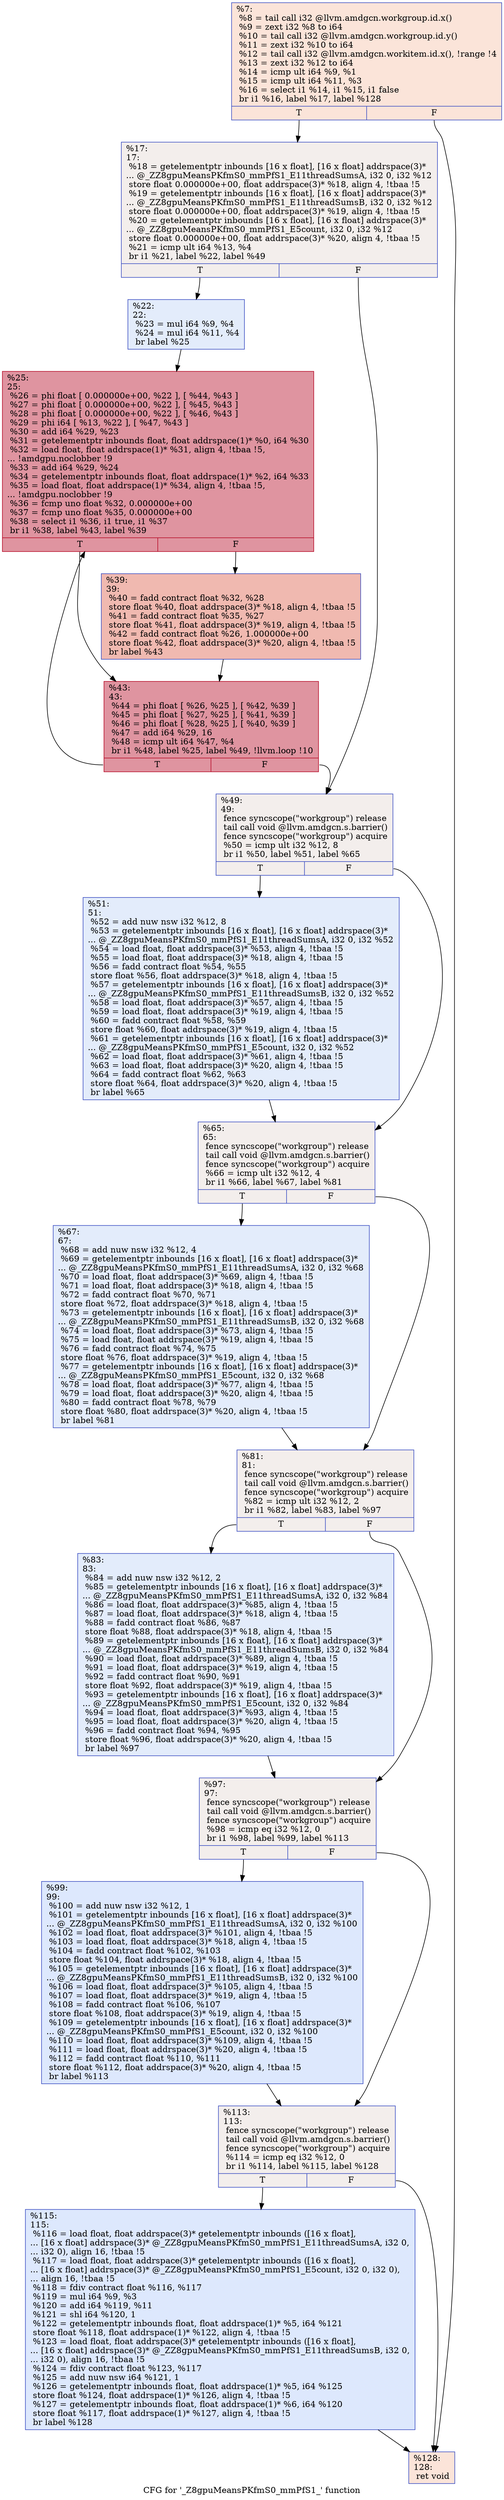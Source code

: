 digraph "CFG for '_Z8gpuMeansPKfmS0_mmPfS1_' function" {
	label="CFG for '_Z8gpuMeansPKfmS0_mmPfS1_' function";

	Node0x5c95230 [shape=record,color="#3d50c3ff", style=filled, fillcolor="#f5c1a970",label="{%7:\l  %8 = tail call i32 @llvm.amdgcn.workgroup.id.x()\l  %9 = zext i32 %8 to i64\l  %10 = tail call i32 @llvm.amdgcn.workgroup.id.y()\l  %11 = zext i32 %10 to i64\l  %12 = tail call i32 @llvm.amdgcn.workitem.id.x(), !range !4\l  %13 = zext i32 %12 to i64\l  %14 = icmp ult i64 %9, %1\l  %15 = icmp ult i64 %11, %3\l  %16 = select i1 %14, i1 %15, i1 false\l  br i1 %16, label %17, label %128\l|{<s0>T|<s1>F}}"];
	Node0x5c95230:s0 -> Node0x5c953e0;
	Node0x5c95230:s1 -> Node0x5c96e30;
	Node0x5c953e0 [shape=record,color="#3d50c3ff", style=filled, fillcolor="#e3d9d370",label="{%17:\l17:                                               \l  %18 = getelementptr inbounds [16 x float], [16 x float] addrspace(3)*\l... @_ZZ8gpuMeansPKfmS0_mmPfS1_E11threadSumsA, i32 0, i32 %12\l  store float 0.000000e+00, float addrspace(3)* %18, align 4, !tbaa !5\l  %19 = getelementptr inbounds [16 x float], [16 x float] addrspace(3)*\l... @_ZZ8gpuMeansPKfmS0_mmPfS1_E11threadSumsB, i32 0, i32 %12\l  store float 0.000000e+00, float addrspace(3)* %19, align 4, !tbaa !5\l  %20 = getelementptr inbounds [16 x float], [16 x float] addrspace(3)*\l... @_ZZ8gpuMeansPKfmS0_mmPfS1_E5count, i32 0, i32 %12\l  store float 0.000000e+00, float addrspace(3)* %20, align 4, !tbaa !5\l  %21 = icmp ult i64 %13, %4\l  br i1 %21, label %22, label %49\l|{<s0>T|<s1>F}}"];
	Node0x5c953e0:s0 -> Node0x5c96f80;
	Node0x5c953e0:s1 -> Node0x5c98640;
	Node0x5c96f80 [shape=record,color="#3d50c3ff", style=filled, fillcolor="#bfd3f670",label="{%22:\l22:                                               \l  %23 = mul i64 %9, %4\l  %24 = mul i64 %11, %4\l  br label %25\l}"];
	Node0x5c96f80 -> Node0x5c988a0;
	Node0x5c988a0 [shape=record,color="#b70d28ff", style=filled, fillcolor="#b70d2870",label="{%25:\l25:                                               \l  %26 = phi float [ 0.000000e+00, %22 ], [ %44, %43 ]\l  %27 = phi float [ 0.000000e+00, %22 ], [ %45, %43 ]\l  %28 = phi float [ 0.000000e+00, %22 ], [ %46, %43 ]\l  %29 = phi i64 [ %13, %22 ], [ %47, %43 ]\l  %30 = add i64 %29, %23\l  %31 = getelementptr inbounds float, float addrspace(1)* %0, i64 %30\l  %32 = load float, float addrspace(1)* %31, align 4, !tbaa !5,\l... !amdgpu.noclobber !9\l  %33 = add i64 %29, %24\l  %34 = getelementptr inbounds float, float addrspace(1)* %2, i64 %33\l  %35 = load float, float addrspace(1)* %34, align 4, !tbaa !5,\l... !amdgpu.noclobber !9\l  %36 = fcmp uno float %32, 0.000000e+00\l  %37 = fcmp uno float %35, 0.000000e+00\l  %38 = select i1 %36, i1 true, i1 %37\l  br i1 %38, label %43, label %39\l|{<s0>T|<s1>F}}"];
	Node0x5c988a0:s0 -> Node0x5c98960;
	Node0x5c988a0:s1 -> Node0x5c99c50;
	Node0x5c99c50 [shape=record,color="#3d50c3ff", style=filled, fillcolor="#de614d70",label="{%39:\l39:                                               \l  %40 = fadd contract float %32, %28\l  store float %40, float addrspace(3)* %18, align 4, !tbaa !5\l  %41 = fadd contract float %35, %27\l  store float %41, float addrspace(3)* %19, align 4, !tbaa !5\l  %42 = fadd contract float %26, 1.000000e+00\l  store float %42, float addrspace(3)* %20, align 4, !tbaa !5\l  br label %43\l}"];
	Node0x5c99c50 -> Node0x5c98960;
	Node0x5c98960 [shape=record,color="#b70d28ff", style=filled, fillcolor="#b70d2870",label="{%43:\l43:                                               \l  %44 = phi float [ %26, %25 ], [ %42, %39 ]\l  %45 = phi float [ %27, %25 ], [ %41, %39 ]\l  %46 = phi float [ %28, %25 ], [ %40, %39 ]\l  %47 = add i64 %29, 16\l  %48 = icmp ult i64 %47, %4\l  br i1 %48, label %25, label %49, !llvm.loop !10\l|{<s0>T|<s1>F}}"];
	Node0x5c98960:s0 -> Node0x5c988a0;
	Node0x5c98960:s1 -> Node0x5c98640;
	Node0x5c98640 [shape=record,color="#3d50c3ff", style=filled, fillcolor="#e3d9d370",label="{%49:\l49:                                               \l  fence syncscope(\"workgroup\") release\l  tail call void @llvm.amdgcn.s.barrier()\l  fence syncscope(\"workgroup\") acquire\l  %50 = icmp ult i32 %12, 8\l  br i1 %50, label %51, label %65\l|{<s0>T|<s1>F}}"];
	Node0x5c98640:s0 -> Node0x5c9a880;
	Node0x5c98640:s1 -> Node0x5c9a8d0;
	Node0x5c9a880 [shape=record,color="#3d50c3ff", style=filled, fillcolor="#bfd3f670",label="{%51:\l51:                                               \l  %52 = add nuw nsw i32 %12, 8\l  %53 = getelementptr inbounds [16 x float], [16 x float] addrspace(3)*\l... @_ZZ8gpuMeansPKfmS0_mmPfS1_E11threadSumsA, i32 0, i32 %52\l  %54 = load float, float addrspace(3)* %53, align 4, !tbaa !5\l  %55 = load float, float addrspace(3)* %18, align 4, !tbaa !5\l  %56 = fadd contract float %54, %55\l  store float %56, float addrspace(3)* %18, align 4, !tbaa !5\l  %57 = getelementptr inbounds [16 x float], [16 x float] addrspace(3)*\l... @_ZZ8gpuMeansPKfmS0_mmPfS1_E11threadSumsB, i32 0, i32 %52\l  %58 = load float, float addrspace(3)* %57, align 4, !tbaa !5\l  %59 = load float, float addrspace(3)* %19, align 4, !tbaa !5\l  %60 = fadd contract float %58, %59\l  store float %60, float addrspace(3)* %19, align 4, !tbaa !5\l  %61 = getelementptr inbounds [16 x float], [16 x float] addrspace(3)*\l... @_ZZ8gpuMeansPKfmS0_mmPfS1_E5count, i32 0, i32 %52\l  %62 = load float, float addrspace(3)* %61, align 4, !tbaa !5\l  %63 = load float, float addrspace(3)* %20, align 4, !tbaa !5\l  %64 = fadd contract float %62, %63\l  store float %64, float addrspace(3)* %20, align 4, !tbaa !5\l  br label %65\l}"];
	Node0x5c9a880 -> Node0x5c9a8d0;
	Node0x5c9a8d0 [shape=record,color="#3d50c3ff", style=filled, fillcolor="#e3d9d370",label="{%65:\l65:                                               \l  fence syncscope(\"workgroup\") release\l  tail call void @llvm.amdgcn.s.barrier()\l  fence syncscope(\"workgroup\") acquire\l  %66 = icmp ult i32 %12, 4\l  br i1 %66, label %67, label %81\l|{<s0>T|<s1>F}}"];
	Node0x5c9a8d0:s0 -> Node0x5c9b750;
	Node0x5c9a8d0:s1 -> Node0x5c9b7a0;
	Node0x5c9b750 [shape=record,color="#3d50c3ff", style=filled, fillcolor="#bfd3f670",label="{%67:\l67:                                               \l  %68 = add nuw nsw i32 %12, 4\l  %69 = getelementptr inbounds [16 x float], [16 x float] addrspace(3)*\l... @_ZZ8gpuMeansPKfmS0_mmPfS1_E11threadSumsA, i32 0, i32 %68\l  %70 = load float, float addrspace(3)* %69, align 4, !tbaa !5\l  %71 = load float, float addrspace(3)* %18, align 4, !tbaa !5\l  %72 = fadd contract float %70, %71\l  store float %72, float addrspace(3)* %18, align 4, !tbaa !5\l  %73 = getelementptr inbounds [16 x float], [16 x float] addrspace(3)*\l... @_ZZ8gpuMeansPKfmS0_mmPfS1_E11threadSumsB, i32 0, i32 %68\l  %74 = load float, float addrspace(3)* %73, align 4, !tbaa !5\l  %75 = load float, float addrspace(3)* %19, align 4, !tbaa !5\l  %76 = fadd contract float %74, %75\l  store float %76, float addrspace(3)* %19, align 4, !tbaa !5\l  %77 = getelementptr inbounds [16 x float], [16 x float] addrspace(3)*\l... @_ZZ8gpuMeansPKfmS0_mmPfS1_E5count, i32 0, i32 %68\l  %78 = load float, float addrspace(3)* %77, align 4, !tbaa !5\l  %79 = load float, float addrspace(3)* %20, align 4, !tbaa !5\l  %80 = fadd contract float %78, %79\l  store float %80, float addrspace(3)* %20, align 4, !tbaa !5\l  br label %81\l}"];
	Node0x5c9b750 -> Node0x5c9b7a0;
	Node0x5c9b7a0 [shape=record,color="#3d50c3ff", style=filled, fillcolor="#e3d9d370",label="{%81:\l81:                                               \l  fence syncscope(\"workgroup\") release\l  tail call void @llvm.amdgcn.s.barrier()\l  fence syncscope(\"workgroup\") acquire\l  %82 = icmp ult i32 %12, 2\l  br i1 %82, label %83, label %97\l|{<s0>T|<s1>F}}"];
	Node0x5c9b7a0:s0 -> Node0x5c9c410;
	Node0x5c9b7a0:s1 -> Node0x5c9c460;
	Node0x5c9c410 [shape=record,color="#3d50c3ff", style=filled, fillcolor="#bfd3f670",label="{%83:\l83:                                               \l  %84 = add nuw nsw i32 %12, 2\l  %85 = getelementptr inbounds [16 x float], [16 x float] addrspace(3)*\l... @_ZZ8gpuMeansPKfmS0_mmPfS1_E11threadSumsA, i32 0, i32 %84\l  %86 = load float, float addrspace(3)* %85, align 4, !tbaa !5\l  %87 = load float, float addrspace(3)* %18, align 4, !tbaa !5\l  %88 = fadd contract float %86, %87\l  store float %88, float addrspace(3)* %18, align 4, !tbaa !5\l  %89 = getelementptr inbounds [16 x float], [16 x float] addrspace(3)*\l... @_ZZ8gpuMeansPKfmS0_mmPfS1_E11threadSumsB, i32 0, i32 %84\l  %90 = load float, float addrspace(3)* %89, align 4, !tbaa !5\l  %91 = load float, float addrspace(3)* %19, align 4, !tbaa !5\l  %92 = fadd contract float %90, %91\l  store float %92, float addrspace(3)* %19, align 4, !tbaa !5\l  %93 = getelementptr inbounds [16 x float], [16 x float] addrspace(3)*\l... @_ZZ8gpuMeansPKfmS0_mmPfS1_E5count, i32 0, i32 %84\l  %94 = load float, float addrspace(3)* %93, align 4, !tbaa !5\l  %95 = load float, float addrspace(3)* %20, align 4, !tbaa !5\l  %96 = fadd contract float %94, %95\l  store float %96, float addrspace(3)* %20, align 4, !tbaa !5\l  br label %97\l}"];
	Node0x5c9c410 -> Node0x5c9c460;
	Node0x5c9c460 [shape=record,color="#3d50c3ff", style=filled, fillcolor="#e3d9d370",label="{%97:\l97:                                               \l  fence syncscope(\"workgroup\") release\l  tail call void @llvm.amdgcn.s.barrier()\l  fence syncscope(\"workgroup\") acquire\l  %98 = icmp eq i32 %12, 0\l  br i1 %98, label %99, label %113\l|{<s0>T|<s1>F}}"];
	Node0x5c9c460:s0 -> Node0x5c9d0d0;
	Node0x5c9c460:s1 -> Node0x5c9d120;
	Node0x5c9d0d0 [shape=record,color="#3d50c3ff", style=filled, fillcolor="#b2ccfb70",label="{%99:\l99:                                               \l  %100 = add nuw nsw i32 %12, 1\l  %101 = getelementptr inbounds [16 x float], [16 x float] addrspace(3)*\l... @_ZZ8gpuMeansPKfmS0_mmPfS1_E11threadSumsA, i32 0, i32 %100\l  %102 = load float, float addrspace(3)* %101, align 4, !tbaa !5\l  %103 = load float, float addrspace(3)* %18, align 4, !tbaa !5\l  %104 = fadd contract float %102, %103\l  store float %104, float addrspace(3)* %18, align 4, !tbaa !5\l  %105 = getelementptr inbounds [16 x float], [16 x float] addrspace(3)*\l... @_ZZ8gpuMeansPKfmS0_mmPfS1_E11threadSumsB, i32 0, i32 %100\l  %106 = load float, float addrspace(3)* %105, align 4, !tbaa !5\l  %107 = load float, float addrspace(3)* %19, align 4, !tbaa !5\l  %108 = fadd contract float %106, %107\l  store float %108, float addrspace(3)* %19, align 4, !tbaa !5\l  %109 = getelementptr inbounds [16 x float], [16 x float] addrspace(3)*\l... @_ZZ8gpuMeansPKfmS0_mmPfS1_E5count, i32 0, i32 %100\l  %110 = load float, float addrspace(3)* %109, align 4, !tbaa !5\l  %111 = load float, float addrspace(3)* %20, align 4, !tbaa !5\l  %112 = fadd contract float %110, %111\l  store float %112, float addrspace(3)* %20, align 4, !tbaa !5\l  br label %113\l}"];
	Node0x5c9d0d0 -> Node0x5c9d120;
	Node0x5c9d120 [shape=record,color="#3d50c3ff", style=filled, fillcolor="#e3d9d370",label="{%113:\l113:                                              \l  fence syncscope(\"workgroup\") release\l  tail call void @llvm.amdgcn.s.barrier()\l  fence syncscope(\"workgroup\") acquire\l  %114 = icmp eq i32 %12, 0\l  br i1 %114, label %115, label %128\l|{<s0>T|<s1>F}}"];
	Node0x5c9d120:s0 -> Node0x5c9dd90;
	Node0x5c9d120:s1 -> Node0x5c96e30;
	Node0x5c9dd90 [shape=record,color="#3d50c3ff", style=filled, fillcolor="#b2ccfb70",label="{%115:\l115:                                              \l  %116 = load float, float addrspace(3)* getelementptr inbounds ([16 x float],\l... [16 x float] addrspace(3)* @_ZZ8gpuMeansPKfmS0_mmPfS1_E11threadSumsA, i32 0,\l... i32 0), align 16, !tbaa !5\l  %117 = load float, float addrspace(3)* getelementptr inbounds ([16 x float],\l... [16 x float] addrspace(3)* @_ZZ8gpuMeansPKfmS0_mmPfS1_E5count, i32 0, i32 0),\l... align 16, !tbaa !5\l  %118 = fdiv contract float %116, %117\l  %119 = mul i64 %9, %3\l  %120 = add i64 %119, %11\l  %121 = shl i64 %120, 1\l  %122 = getelementptr inbounds float, float addrspace(1)* %5, i64 %121\l  store float %118, float addrspace(1)* %122, align 4, !tbaa !5\l  %123 = load float, float addrspace(3)* getelementptr inbounds ([16 x float],\l... [16 x float] addrspace(3)* @_ZZ8gpuMeansPKfmS0_mmPfS1_E11threadSumsB, i32 0,\l... i32 0), align 16, !tbaa !5\l  %124 = fdiv contract float %123, %117\l  %125 = add nuw nsw i64 %121, 1\l  %126 = getelementptr inbounds float, float addrspace(1)* %5, i64 %125\l  store float %124, float addrspace(1)* %126, align 4, !tbaa !5\l  %127 = getelementptr inbounds float, float addrspace(1)* %6, i64 %120\l  store float %117, float addrspace(1)* %127, align 4, !tbaa !5\l  br label %128\l}"];
	Node0x5c9dd90 -> Node0x5c96e30;
	Node0x5c96e30 [shape=record,color="#3d50c3ff", style=filled, fillcolor="#f5c1a970",label="{%128:\l128:                                              \l  ret void\l}"];
}
